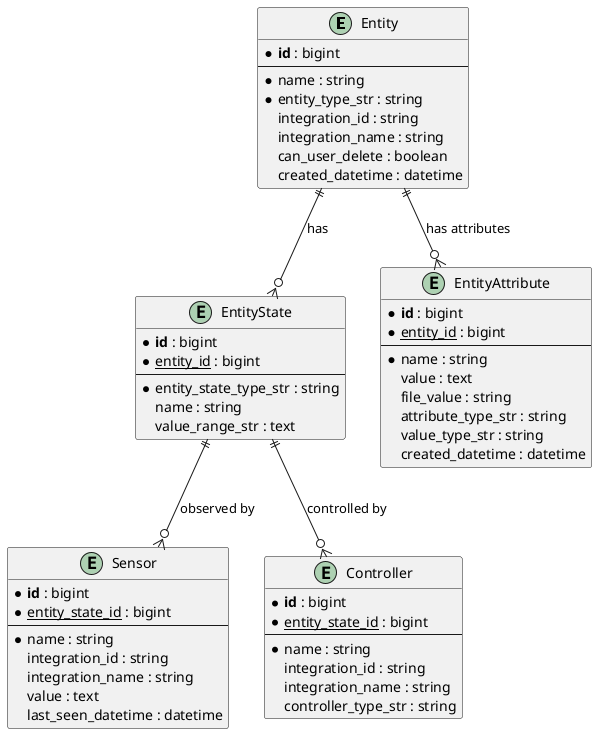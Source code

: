 @startuml Core Model Relationships

!define TABLE(name,desc) class name as "desc" << (T,#FFAAAA) >>
!define PRIMARY_KEY(x) <b>x</b>
!define FOREIGN_KEY(x) <u>x</u>

entity Entity {
    * PRIMARY_KEY(id) : bigint
    --
    * name : string
    * entity_type_str : string
    integration_id : string
    integration_name : string
    can_user_delete : boolean
    created_datetime : datetime
}

entity EntityState {
    * PRIMARY_KEY(id) : bigint
    * FOREIGN_KEY(entity_id) : bigint
    --
    * entity_state_type_str : string
    name : string
    value_range_str : text
}

entity Sensor {
    * PRIMARY_KEY(id) : bigint
    * FOREIGN_KEY(entity_state_id) : bigint
    --
    * name : string
    integration_id : string
    integration_name : string
    value : text
    last_seen_datetime : datetime
}

entity Controller {
    * PRIMARY_KEY(id) : bigint
    * FOREIGN_KEY(entity_state_id) : bigint
    --
    * name : string
    integration_id : string
    integration_name : string
    controller_type_str : string
}

entity EntityAttribute {
    * PRIMARY_KEY(id) : bigint
    * FOREIGN_KEY(entity_id) : bigint
    --
    * name : string
    value : text
    file_value : string
    attribute_type_str : string
    value_type_str : string
    created_datetime : datetime
}

Entity ||--o{ EntityState : "has"
EntityState ||--o{ Sensor : "observed by"
EntityState ||--o{ Controller : "controlled by"
Entity ||--o{ EntityAttribute : "has attributes"

@enduml